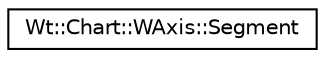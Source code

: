 digraph "Graphical Class Hierarchy"
{
 // LATEX_PDF_SIZE
  edge [fontname="Helvetica",fontsize="10",labelfontname="Helvetica",labelfontsize="10"];
  node [fontname="Helvetica",fontsize="10",shape=record];
  rankdir="LR";
  Node0 [label="Wt::Chart::WAxis::Segment",height=0.2,width=0.4,color="black", fillcolor="white", style="filled",URL="$structWt_1_1Chart_1_1WAxis_1_1Segment.html",tooltip=" "];
}
